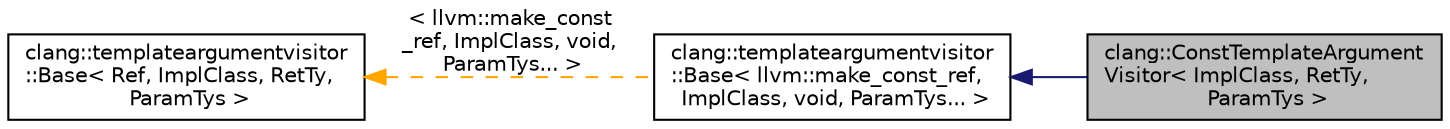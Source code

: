 digraph "clang::ConstTemplateArgumentVisitor&lt; ImplClass, RetTy, ParamTys &gt;"
{
 // LATEX_PDF_SIZE
  bgcolor="transparent";
  edge [fontname="Helvetica",fontsize="10",labelfontname="Helvetica",labelfontsize="10"];
  node [fontname="Helvetica",fontsize="10",shape=record];
  rankdir="LR";
  Node1 [label="clang::ConstTemplateArgument\lVisitor\< ImplClass, RetTy,\l ParamTys \>",height=0.2,width=0.4,color="black", fillcolor="grey75", style="filled", fontcolor="black",tooltip="A simple visitor class that helps create template argument visitors."];
  Node2 -> Node1 [dir="back",color="midnightblue",fontsize="10",style="solid",fontname="Helvetica"];
  Node2 [label="clang::templateargumentvisitor\l::Base\< llvm::make_const_ref,\l ImplClass, void, ParamTys... \>",height=0.2,width=0.4,color="black",URL="$classclang_1_1templateargumentvisitor_1_1Base.html",tooltip=" "];
  Node3 -> Node2 [dir="back",color="orange",fontsize="10",style="dashed",label=" \< llvm::make_const\l_ref, ImplClass, void,\l ParamTys... \>" ,fontname="Helvetica"];
  Node3 [label="clang::templateargumentvisitor\l::Base\< Ref, ImplClass, RetTy,\l ParamTys \>",height=0.2,width=0.4,color="black",URL="$classclang_1_1templateargumentvisitor_1_1Base.html",tooltip="A simple visitor class that helps create template argument visitors."];
}

